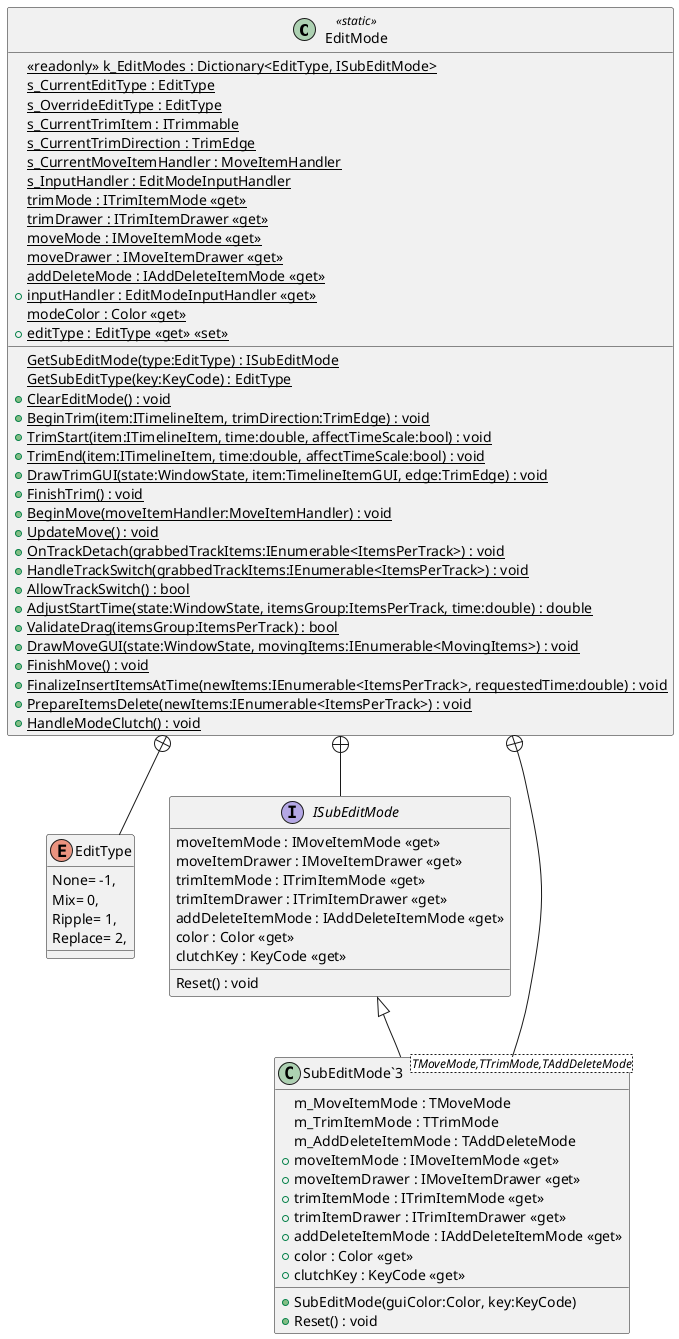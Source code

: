 @startuml
class EditMode <<static>> {
    {static} <<readonly>> k_EditModes : Dictionary<EditType, ISubEditMode>
    {static} s_CurrentEditType : EditType
    {static} s_OverrideEditType : EditType
    {static} s_CurrentTrimItem : ITrimmable
    {static} s_CurrentTrimDirection : TrimEdge
    {static} s_CurrentMoveItemHandler : MoveItemHandler
    {static} s_InputHandler : EditModeInputHandler
    {static} trimMode : ITrimItemMode <<get>>
    {static} trimDrawer : ITrimItemDrawer <<get>>
    {static} moveMode : IMoveItemMode <<get>>
    {static} moveDrawer : IMoveItemDrawer <<get>>
    {static} addDeleteMode : IAddDeleteItemMode <<get>>
    + {static} inputHandler : EditModeInputHandler <<get>>
    {static} modeColor : Color <<get>>
    + {static} editType : EditType <<get>> <<set>>
    {static} GetSubEditMode(type:EditType) : ISubEditMode
    {static} GetSubEditType(key:KeyCode) : EditType
    + {static} ClearEditMode() : void
    + {static} BeginTrim(item:ITimelineItem, trimDirection:TrimEdge) : void
    + {static} TrimStart(item:ITimelineItem, time:double, affectTimeScale:bool) : void
    + {static} TrimEnd(item:ITimelineItem, time:double, affectTimeScale:bool) : void
    + {static} DrawTrimGUI(state:WindowState, item:TimelineItemGUI, edge:TrimEdge) : void
    + {static} FinishTrim() : void
    + {static} BeginMove(moveItemHandler:MoveItemHandler) : void
    + {static} UpdateMove() : void
    + {static} OnTrackDetach(grabbedTrackItems:IEnumerable<ItemsPerTrack>) : void
    + {static} HandleTrackSwitch(grabbedTrackItems:IEnumerable<ItemsPerTrack>) : void
    + {static} AllowTrackSwitch() : bool
    + {static} AdjustStartTime(state:WindowState, itemsGroup:ItemsPerTrack, time:double) : double
    + {static} ValidateDrag(itemsGroup:ItemsPerTrack) : bool
    + {static} DrawMoveGUI(state:WindowState, movingItems:IEnumerable<MovingItems>) : void
    + {static} FinishMove() : void
    + {static} FinalizeInsertItemsAtTime(newItems:IEnumerable<ItemsPerTrack>, requestedTime:double) : void
    + {static} PrepareItemsDelete(newItems:IEnumerable<ItemsPerTrack>) : void
    + {static} HandleModeClutch() : void
}
enum EditType {
    None= -1,
    Mix= 0,
    Ripple= 1,
    Replace= 2,
}
interface ISubEditMode {
    moveItemMode : IMoveItemMode <<get>>
    moveItemDrawer : IMoveItemDrawer <<get>>
    trimItemMode : ITrimItemMode <<get>>
    trimItemDrawer : ITrimItemDrawer <<get>>
    addDeleteItemMode : IAddDeleteItemMode <<get>>
    color : Color <<get>>
    clutchKey : KeyCode <<get>>
    Reset() : void
}
class "SubEditMode`3"<TMoveMode,TTrimMode,TAddDeleteMode> {
    + SubEditMode(guiColor:Color, key:KeyCode)
    + Reset() : void
    m_MoveItemMode : TMoveMode
    m_TrimItemMode : TTrimMode
    m_AddDeleteItemMode : TAddDeleteMode
    + moveItemMode : IMoveItemMode <<get>>
    + moveItemDrawer : IMoveItemDrawer <<get>>
    + trimItemMode : ITrimItemMode <<get>>
    + trimItemDrawer : ITrimItemDrawer <<get>>
    + addDeleteItemMode : IAddDeleteItemMode <<get>>
    + color : Color <<get>>
    + clutchKey : KeyCode <<get>>
}
EditMode +-- EditType
EditMode +-- ISubEditMode
EditMode +-- "SubEditMode`3"
ISubEditMode <|-- "SubEditMode`3"
@enduml
